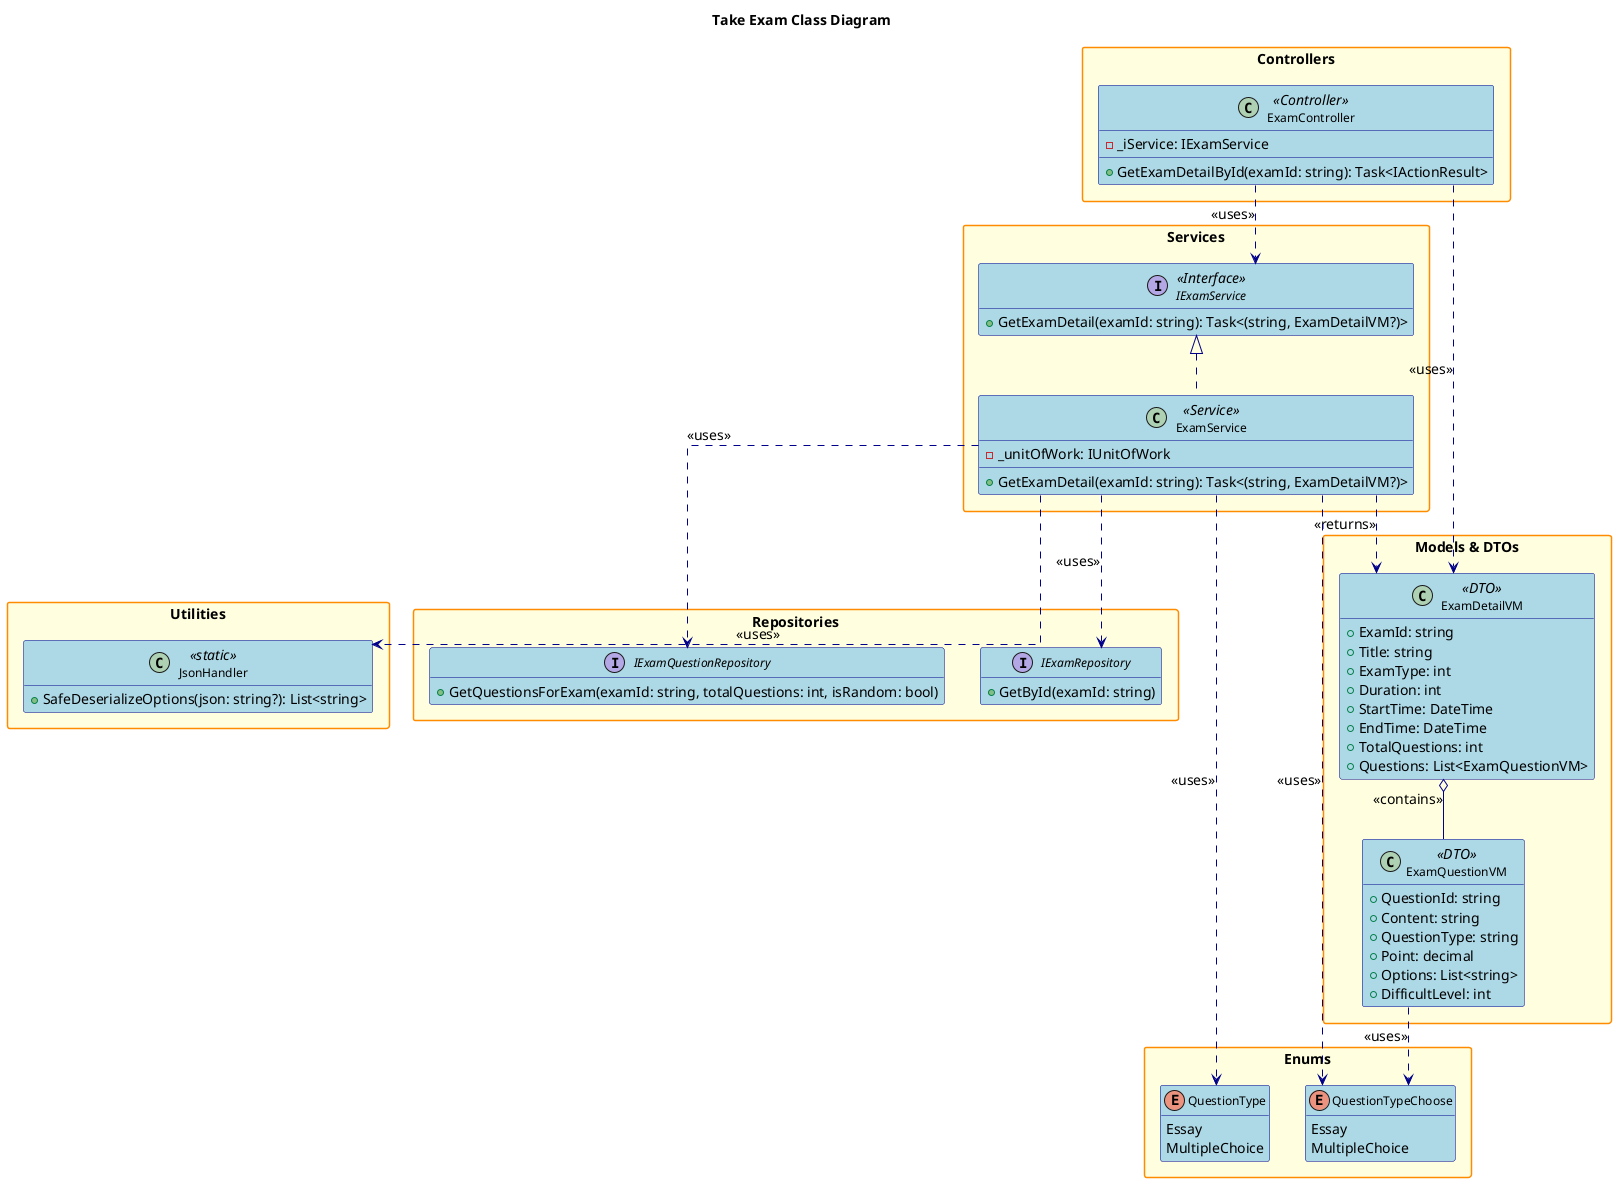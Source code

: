 @startuml
' Class Diagram for Take Exam Feature (sát code thực tế GetExamDetail, bỏ Entities)

title Take Exam Class Diagram

hide empty members
skinparam packageStyle rectangle
skinparam linetype ortho
skinparam defaultFontSize 14
skinparam defaultFontName Arial
skinparam classFontSize 12
skinparam classFontName Arial
skinparam noteFontSize 11
skinparam noteFontName Arial

skinparam class {
    BackgroundColor LightBlue
    BorderColor DarkBlue
    ArrowColor DarkBlue
    FontSize 12
}

skinparam package {
    BackgroundColor LightYellow
    BorderColor DarkOrange
    FontSize 14
    FontStyle bold
}

skinparam interface {
    BackgroundColor LightGreen
    BorderColor DarkGreen
    FontSize 12
}

skinparam enum {
    BackgroundColor LightCyan
    BorderColor DarkCyan
    FontSize 12
}

package "Controllers" {
    class ExamController <<Controller>> {
        - _iService: IExamService
        + GetExamDetailById(examId: string): Task<IActionResult>
    }
}

package "Services" {
    interface IExamService <<Interface>> {
        + GetExamDetail(examId: string): Task<(string, ExamDetailVM?)>
    }
    class ExamService <<Service>> {
        - _unitOfWork: IUnitOfWork
        + GetExamDetail(examId: string): Task<(string, ExamDetailVM?)>
    }
}

package "Repositories" {
    interface IExamRepository {
        + GetById(examId: string)
    }
    interface IExamQuestionRepository {
        + GetQuestionsForExam(examId: string, totalQuestions: int, isRandom: bool)
    }
}

package "Models & DTOs" {
    class ExamDetailVM <<DTO>> {
        + ExamId: string
        + Title: string
        + ExamType: int
        + Duration: int
        + StartTime: DateTime
        + EndTime: DateTime
        + TotalQuestions: int
        + Questions: List<ExamQuestionVM>
    }
    class ExamQuestionVM <<DTO>> {
        + QuestionId: string
        + Content: string
        + QuestionType: string
        + Point: decimal
        + Options: List<string>
        + DifficultLevel: int
    }
}

package "Utilities" {
    class JsonHandler <<static>> {
        + SafeDeserializeOptions(json: string?): List<string>
    }
}

package "Enums" {
    enum QuestionType {
        Essay
        MultipleChoice
    }
    enum QuestionTypeChoose {
        Essay
        MultipleChoice
    }
}

' Relationships
ExamController ..> IExamService : <<uses>>
ExamController ..> ExamDetailVM : <<uses>>
IExamService <|.. ExamService
ExamService ..> IExamRepository : <<uses>>
ExamService ..> IExamQuestionRepository : <<uses>>
ExamService ..> ExamDetailVM : <<returns>>
ExamService ..> JsonHandler : <<uses>>
ExamService ..> QuestionType : <<uses>>
ExamService ..> QuestionTypeChoose : <<uses>>
ExamDetailVM o-- ExamQuestionVM : <<contains>>
ExamQuestionVM ..> QuestionTypeChoose : <<uses>>

@enduml
